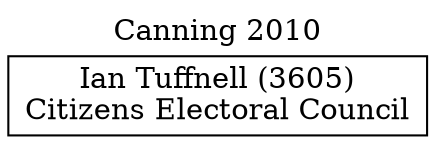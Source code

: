 // House preference flow
digraph "Ian Tuffnell (3605)_Canning_2010" {
	graph [label="Canning 2010" labelloc=t mclimit=10]
	node [shape=box]
	"Ian Tuffnell (3605)" [label="Ian Tuffnell (3605)
Citizens Electoral Council"]
}
